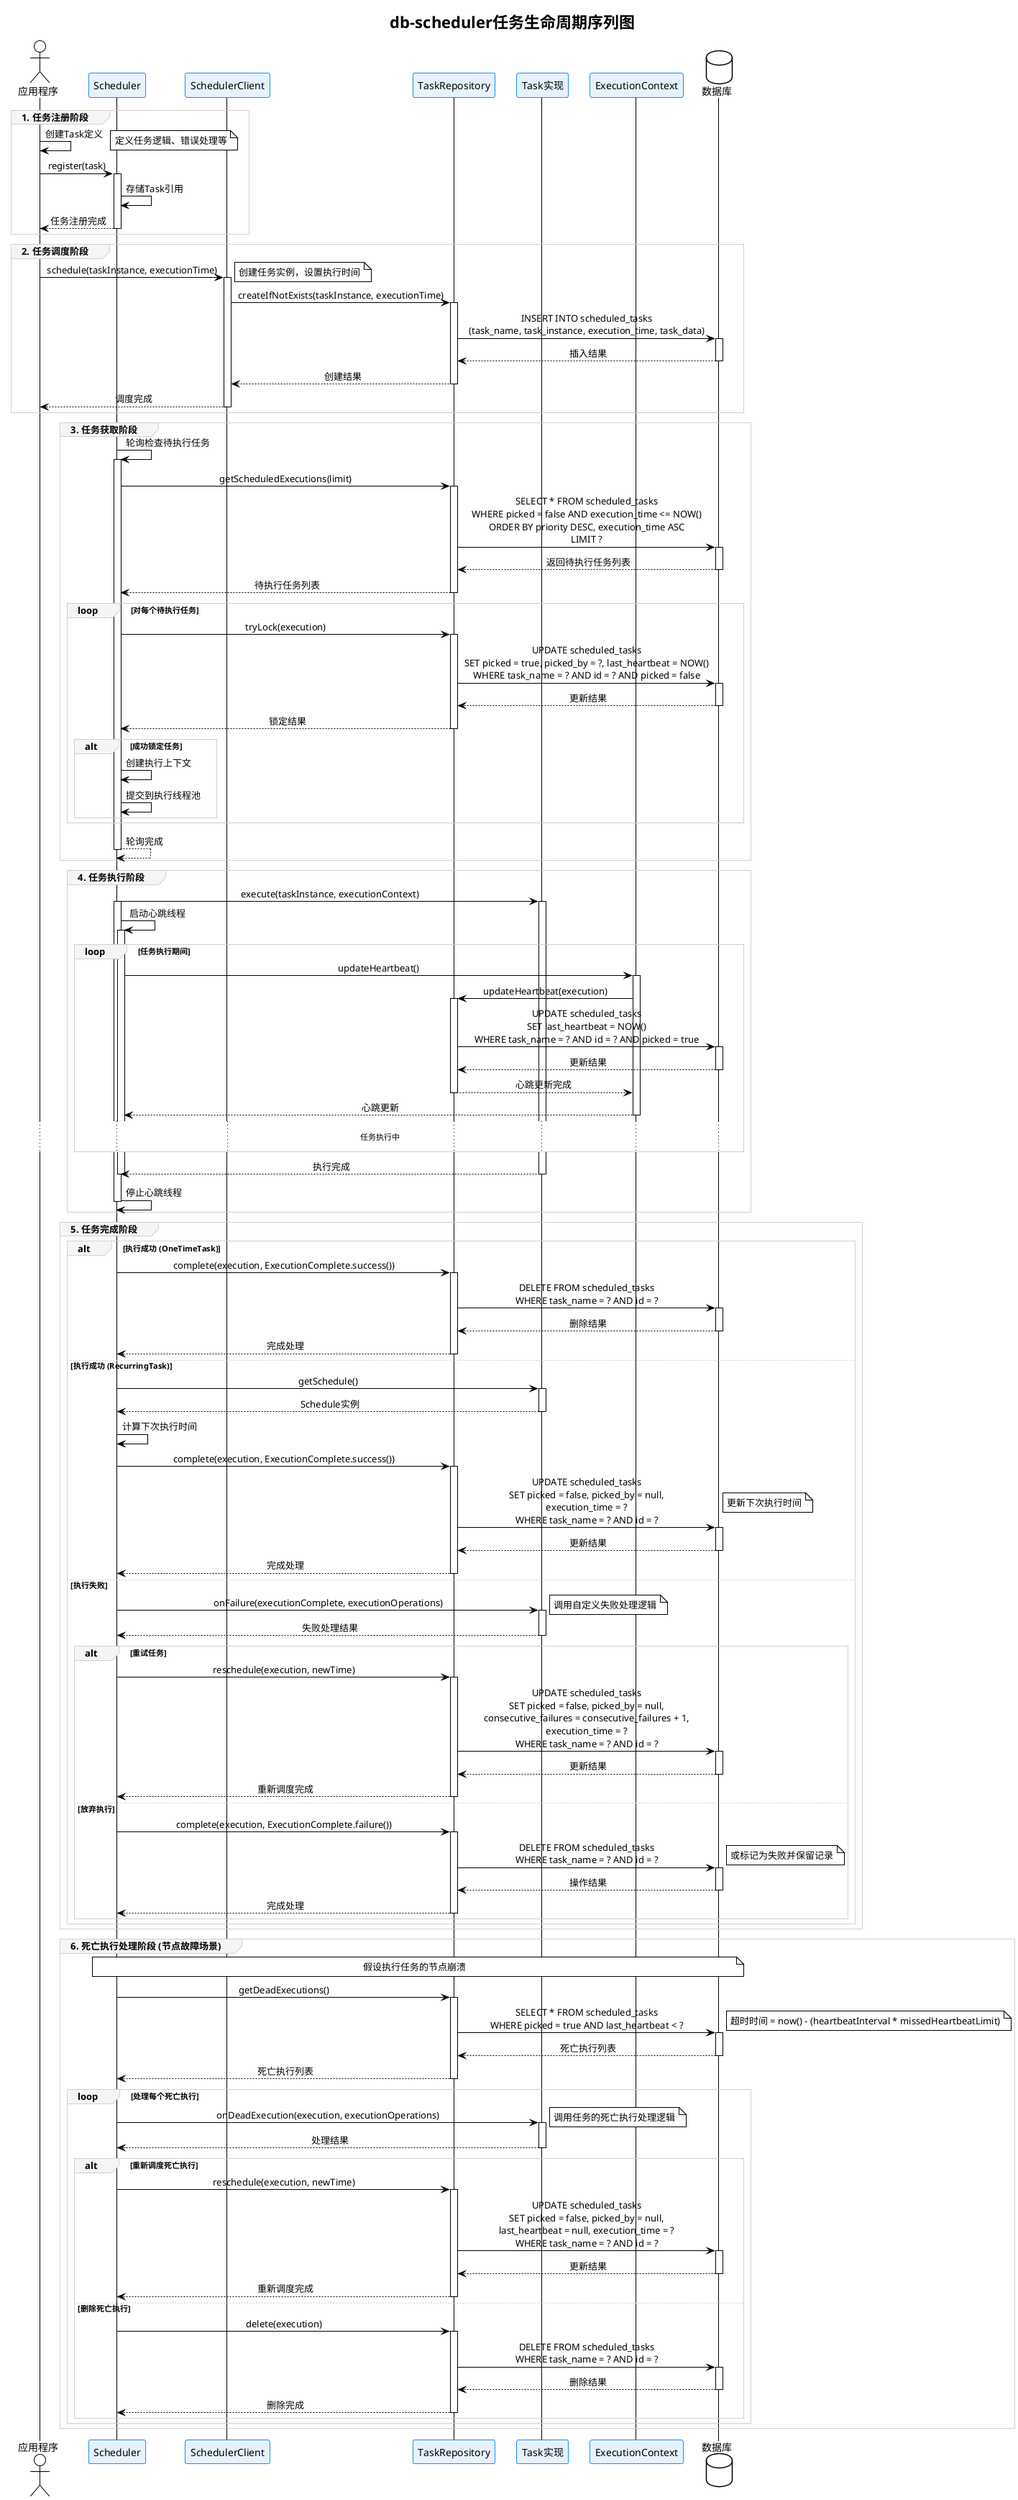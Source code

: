 @startuml db-scheduler任务生命周期

!theme plain
skinparam sequenceMessageAlign center
skinparam sequenceGroupBackgroundColor #f5f5f5
skinparam sequenceGroupBorderColor #d0d0d0
skinparam sequenceBoxBackgroundColor #e6f2ff
skinparam sequenceBoxBorderColor #a6c5e0
skinparam sequenceParticipantBackgroundColor #e6f2ff
skinparam sequenceParticipantBorderColor #1a8cff

title db-scheduler任务生命周期序列图

actor "应用程序" as App
participant "Scheduler" as Scheduler
participant "SchedulerClient" as Client
participant "TaskRepository" as Repo
participant "Task实现" as Task
participant "ExecutionContext" as Context
database "数据库" as DB

group 1. 任务注册阶段
    App -> App: 创建Task定义
    Note right: 定义任务逻辑、错误处理等
    
    App -> Scheduler ++: register(task)
    Scheduler -> Scheduler: 存储Task引用
    return 任务注册完成
end

group 2. 任务调度阶段
    App -> Client ++: schedule(taskInstance, executionTime)
    Note right: 创建任务实例，设置执行时间
    
    Client -> Repo ++: createIfNotExists(taskInstance, executionTime)
    Repo -> DB ++: INSERT INTO scheduled_tasks\n(task_name, task_instance, execution_time, task_data)
    DB --> Repo --: 插入结果
    return 创建结果
    return 调度完成
end

group 3. 任务获取阶段
    Scheduler -> Scheduler ++: 轮询检查待执行任务
    Scheduler -> Repo ++: getScheduledExecutions(limit)
    Repo -> DB ++: SELECT * FROM scheduled_tasks\nWHERE picked = false AND execution_time <= NOW()\nORDER BY priority DESC, execution_time ASC\nLIMIT ?
    DB --> Repo --: 返回待执行任务列表
    return 待执行任务列表
    
    loop 对每个待执行任务
        Scheduler -> Repo ++: tryLock(execution)
        Repo -> DB ++: UPDATE scheduled_tasks\nSET picked = true, picked_by = ?, last_heartbeat = NOW()\nWHERE task_name = ? AND id = ? AND picked = false
        DB --> Repo --: 更新结果
        return 锁定结果
        
        alt 成功锁定任务
            Scheduler -> Scheduler: 创建执行上下文
            Scheduler -> Scheduler: 提交到执行线程池
        end
    end
    return 轮询完成
end

group 4. 任务执行阶段
    Scheduler -> Task ++: execute(taskInstance, executionContext)
    activate Scheduler
    
    Scheduler -> Scheduler ++: 启动心跳线程
    
    loop 任务执行期间
        Scheduler -> Context ++: updateHeartbeat()
        Context -> Repo ++: updateHeartbeat(execution)
        Repo -> DB ++: UPDATE scheduled_tasks\nSET last_heartbeat = NOW()\nWHERE task_name = ? AND id = ? AND picked = true
        DB --> Repo --: 更新结果
        return 心跳更新完成
        return 心跳更新
        
        ... 任务执行中 ...
    end
    
    Task --> Scheduler --: 执行完成
    deactivate Scheduler
    Scheduler -> Scheduler --: 停止心跳线程
end

group 5. 任务完成阶段
    alt 执行成功 (OneTimeTask)
        Scheduler -> Repo ++: complete(execution, ExecutionComplete.success())
        Repo -> DB ++: DELETE FROM scheduled_tasks\nWHERE task_name = ? AND id = ?
        DB --> Repo --: 删除结果
        return 完成处理
        
    else 执行成功 (RecurringTask)
        Scheduler -> Task ++: getSchedule()
        Task --> Scheduler --: Schedule实例
        
        Scheduler -> Scheduler: 计算下次执行时间
        Scheduler -> Repo ++: complete(execution, ExecutionComplete.success())
        Repo -> DB ++: UPDATE scheduled_tasks\nSET picked = false, picked_by = null,\nexecution_time = ?\nWHERE task_name = ? AND id = ?
        Note right: 更新下次执行时间
        DB --> Repo --: 更新结果
        return 完成处理
        
    else 执行失败
        Scheduler -> Task ++: onFailure(executionComplete, executionOperations)
        Note right: 调用自定义失败处理逻辑
        Task --> Scheduler --: 失败处理结果
        
        alt 重试任务
            Scheduler -> Repo ++: reschedule(execution, newTime)
            Repo -> DB ++: UPDATE scheduled_tasks\nSET picked = false, picked_by = null,\nconsecutive_failures = consecutive_failures + 1,\nexecution_time = ?\nWHERE task_name = ? AND id = ?
            DB --> Repo --: 更新结果
            return 重新调度完成
            
        else 放弃执行
            Scheduler -> Repo ++: complete(execution, ExecutionComplete.failure())
            Repo -> DB ++: DELETE FROM scheduled_tasks\nWHERE task_name = ? AND id = ?
            Note right: 或标记为失败并保留记录
            DB --> Repo --: 操作结果
            return 完成处理
        end
    end
end

group 6. 死亡执行处理阶段 (节点故障场景)
    Note over Scheduler, DB: 假设执行任务的节点崩溃
    
    Scheduler -> Repo ++: getDeadExecutions()
    Repo -> DB ++: SELECT * FROM scheduled_tasks\nWHERE picked = true AND last_heartbeat < ?
    Note right: 超时时间 = now() - (heartbeatInterval * missedHeartbeatLimit)
    DB --> Repo --: 死亡执行列表
    return 死亡执行列表
    
    loop 处理每个死亡执行
        Scheduler -> Task ++: onDeadExecution(execution, executionOperations)
        Note right: 调用任务的死亡执行处理逻辑
        Task --> Scheduler --: 处理结果
        
        alt 重新调度死亡执行
            Scheduler -> Repo ++: reschedule(execution, newTime)
            Repo -> DB ++: UPDATE scheduled_tasks\nSET picked = false, picked_by = null,\nlast_heartbeat = null, execution_time = ?\nWHERE task_name = ? AND id = ?
            DB --> Repo --: 更新结果
            return 重新调度完成
            
        else 删除死亡执行
            Scheduler -> Repo ++: delete(execution)
            Repo -> DB ++: DELETE FROM scheduled_tasks\nWHERE task_name = ? AND id = ?
            DB --> Repo --: 删除结果
            return 删除完成
        end
    end
end

@enduml 